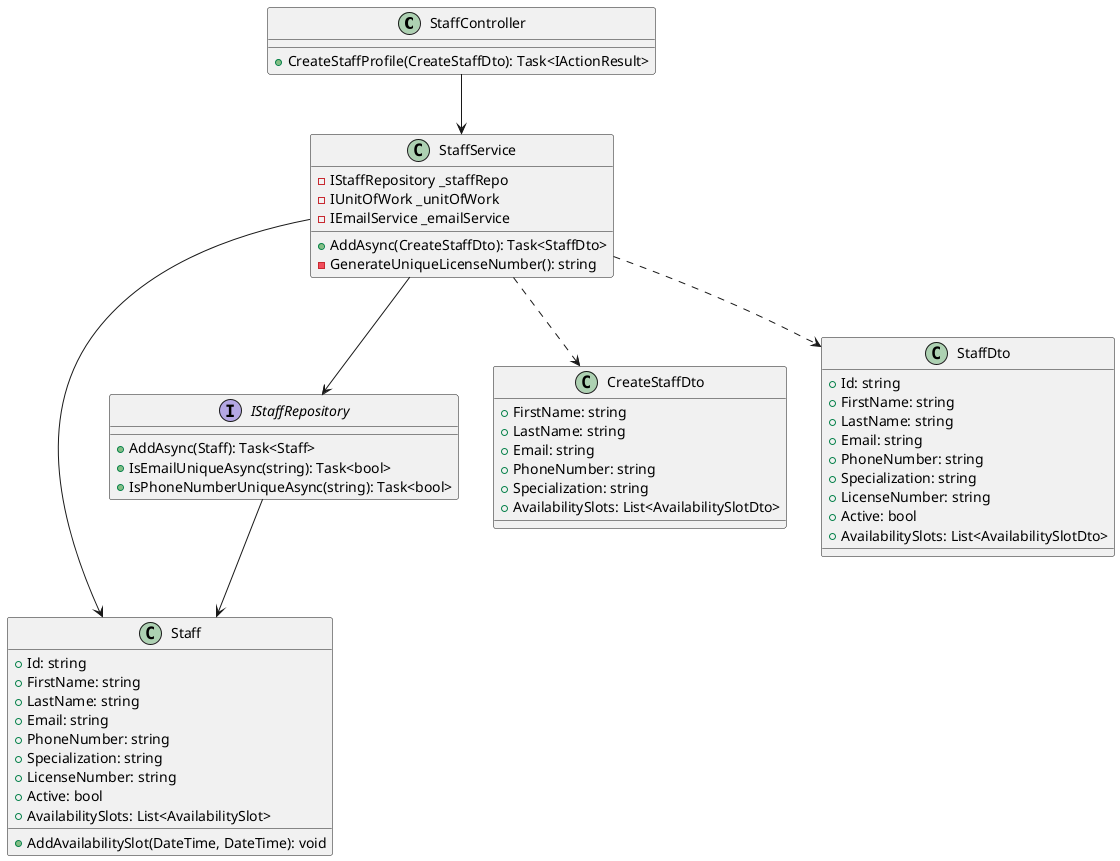 @startuml
class StaffController {
  +CreateStaffProfile(CreateStaffDto): Task<IActionResult>
}

class StaffService {
  -IStaffRepository _staffRepo
  -IUnitOfWork _unitOfWork
  -IEmailService _emailService
  +AddAsync(CreateStaffDto): Task<StaffDto>
  -GenerateUniqueLicenseNumber(): string
}

class Staff {
  +Id: string
  +FirstName: string
  +LastName: string
  +Email: string
  +PhoneNumber: string
  +Specialization: string
  +LicenseNumber: string
  +Active: bool
  +AvailabilitySlots: List<AvailabilitySlot>
  +AddAvailabilitySlot(DateTime, DateTime): void
}

interface IStaffRepository {
  +AddAsync(Staff): Task<Staff>
  +IsEmailUniqueAsync(string): Task<bool>
  +IsPhoneNumberUniqueAsync(string): Task<bool>
}

class CreateStaffDto {
  +FirstName: string
  +LastName: string
  +Email: string
  +PhoneNumber: string
  +Specialization: string
  +AvailabilitySlots: List<AvailabilitySlotDto>
}

class StaffDto {
  +Id: string
  +FirstName: string
  +LastName: string
  +Email: string
  +PhoneNumber: string
  +Specialization: string
  +LicenseNumber: string
  +Active: bool
  +AvailabilitySlots: List<AvailabilitySlotDto>
}

StaffController --> StaffService
StaffService --> IStaffRepository
StaffService --> Staff
IStaffRepository --> Staff
StaffService ..> CreateStaffDto
StaffService ..> StaffDto
@enduml
